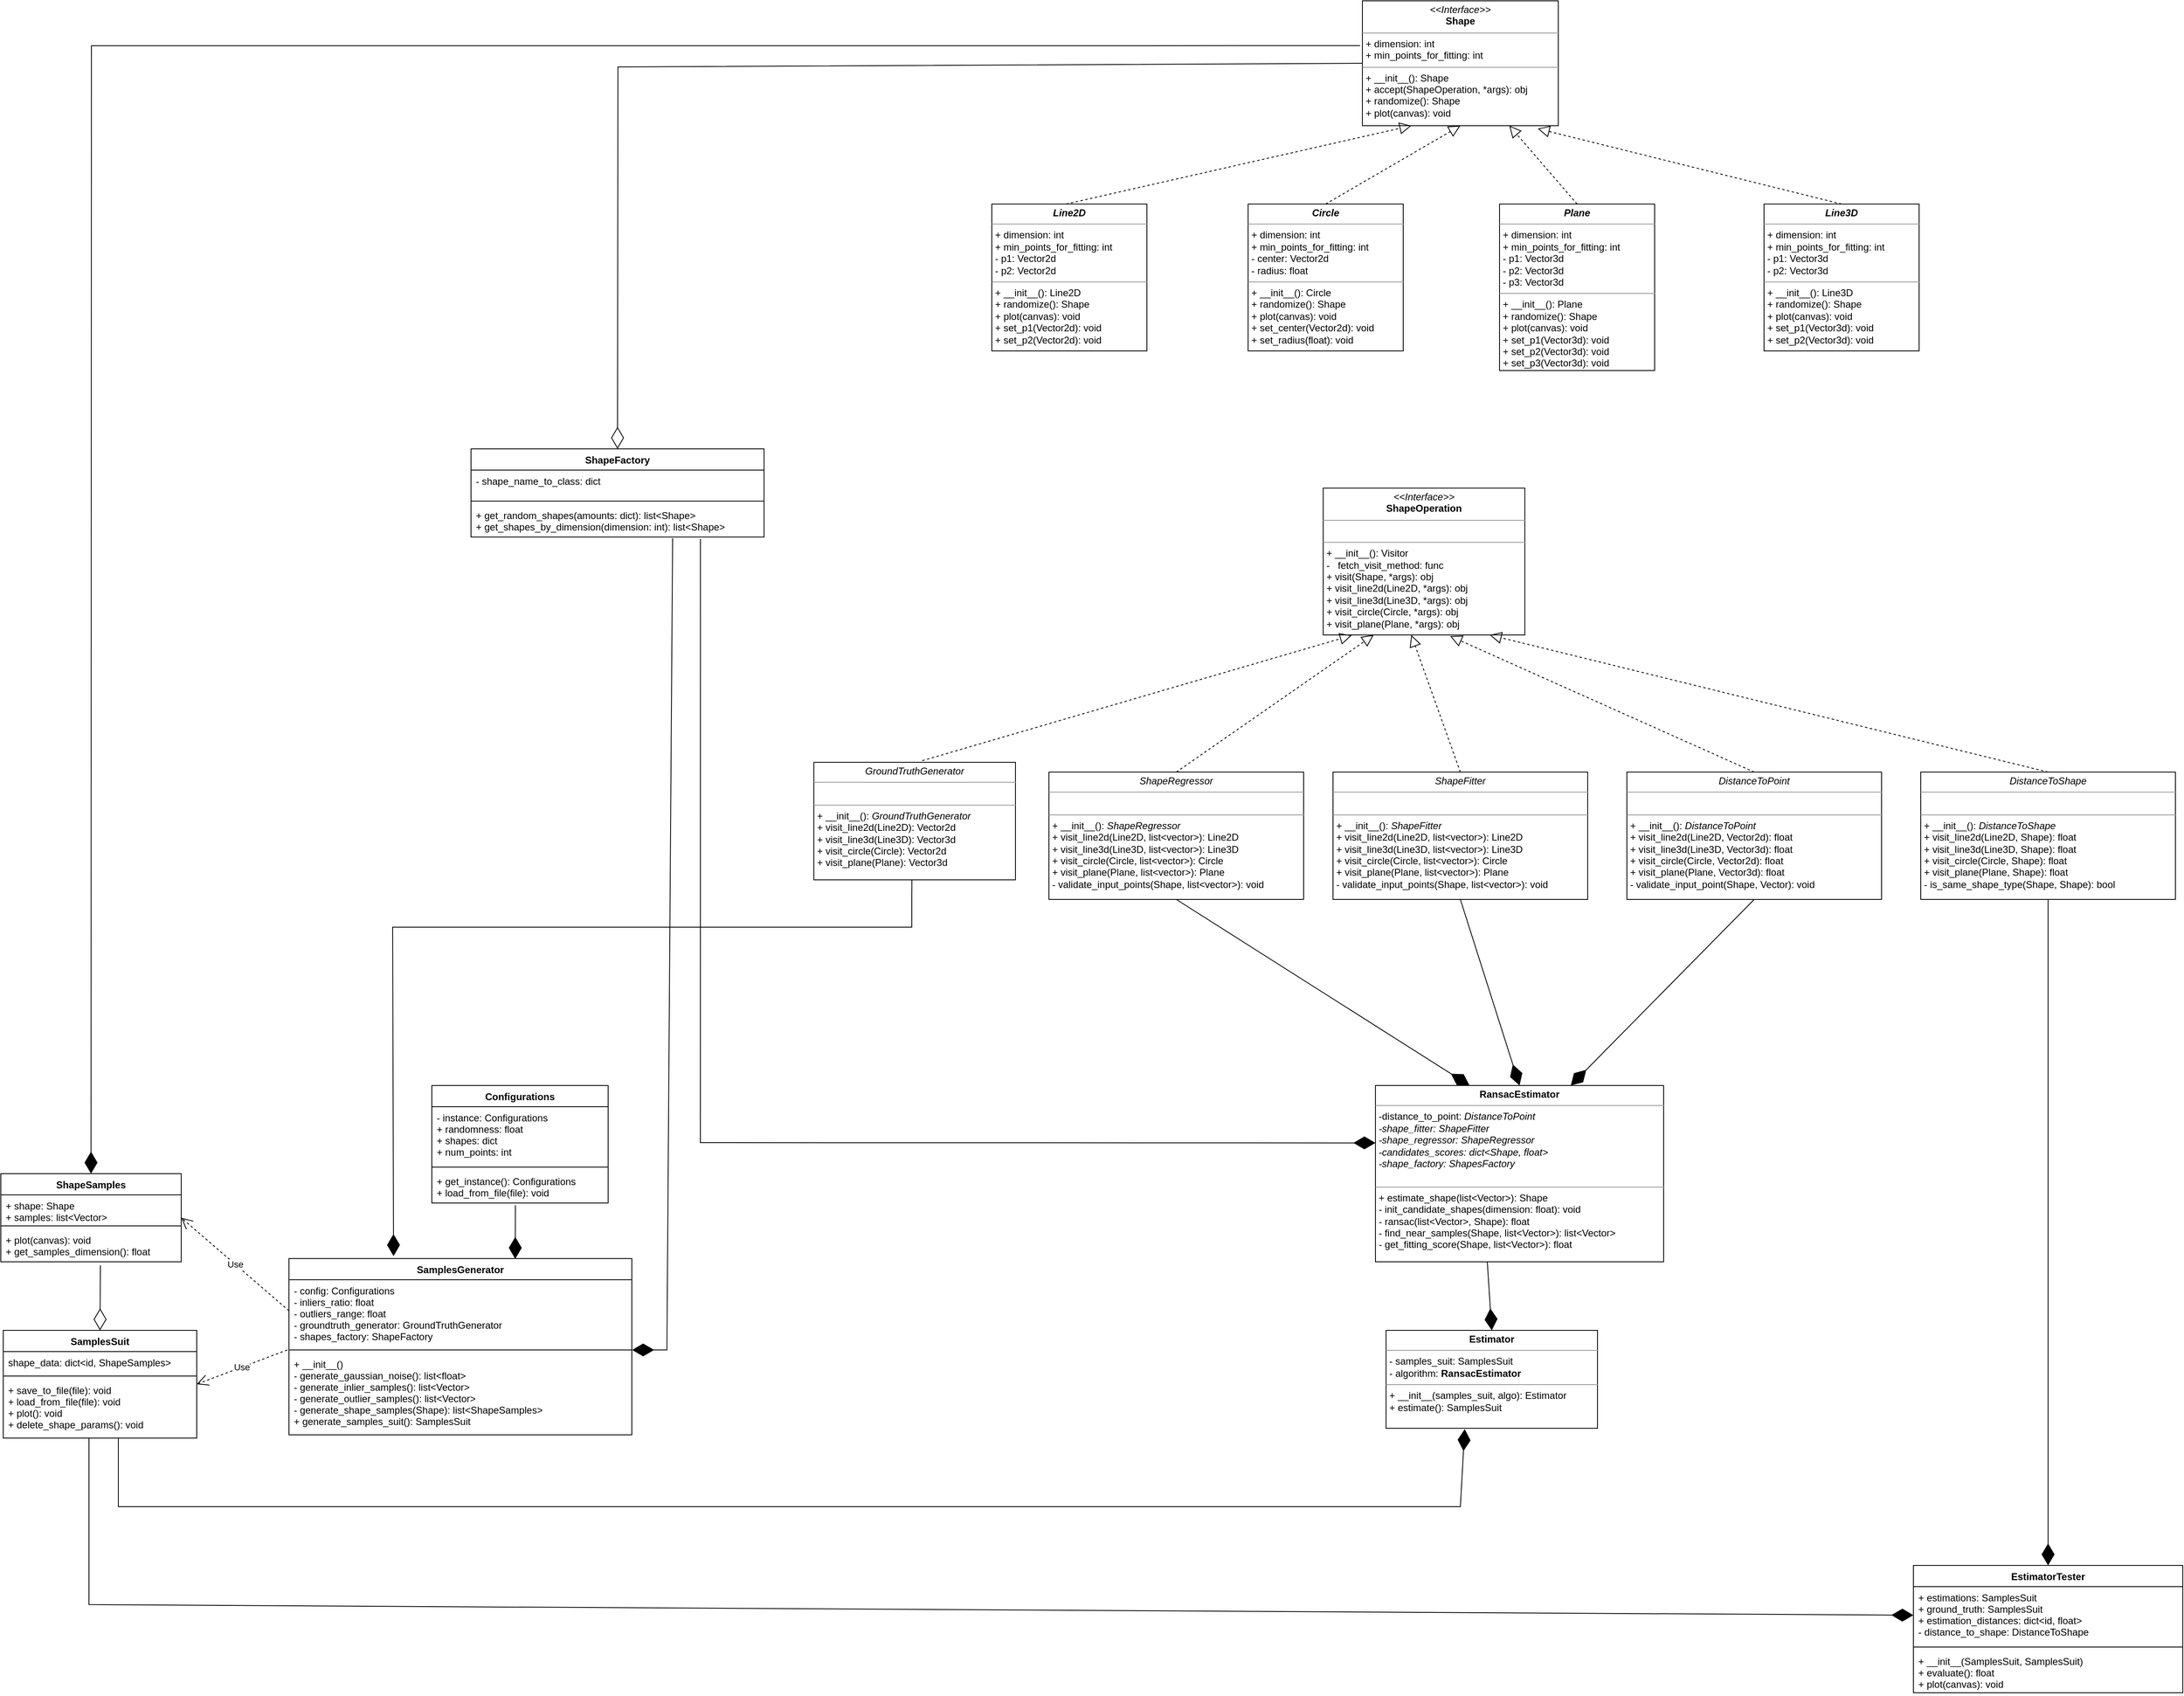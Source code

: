 <mxfile version="17.4.0" type="github">
  <diagram name="Page-1" id="c4acf3e9-155e-7222-9cf6-157b1a14988f">
    <mxGraphModel dx="2809" dy="619" grid="1" gridSize="12" guides="1" tooltips="1" connect="1" arrows="1" fold="1" page="1" pageScale="1" pageWidth="413" pageHeight="583" background="none" math="0" shadow="0">
      <root>
        <mxCell id="0" />
        <mxCell id="1" parent="0" />
        <mxCell id="5d2195bd80daf111-35" style="edgeStyle=orthogonalEdgeStyle;rounded=0;html=1;dashed=1;labelBackgroundColor=none;startFill=0;endArrow=open;endFill=0;endSize=10;fontFamily=Verdana;fontSize=10;" parent="1" edge="1">
          <mxGeometry relative="1" as="geometry">
            <Array as="points">
              <mxPoint x="545" y="970" />
              <mxPoint x="545" y="970" />
            </Array>
            <mxPoint x="545" y="963.0" as="sourcePoint" />
          </mxGeometry>
        </mxCell>
        <mxCell id="5d2195bd80daf111-34" style="edgeStyle=orthogonalEdgeStyle;rounded=0;html=1;dashed=1;labelBackgroundColor=none;startFill=0;endArrow=open;endFill=0;endSize=10;fontFamily=Verdana;fontSize=10;" parent="1" edge="1">
          <mxGeometry relative="1" as="geometry">
            <Array as="points">
              <mxPoint x="410" y="1029" />
              <mxPoint x="410" y="1029" />
            </Array>
            <mxPoint x="380" y="1029.059" as="sourcePoint" />
          </mxGeometry>
        </mxCell>
        <mxCell id="5d2195bd80daf111-26" style="edgeStyle=orthogonalEdgeStyle;rounded=0;html=1;dashed=1;labelBackgroundColor=none;startFill=0;endArrow=open;endFill=0;endSize=10;fontFamily=Verdana;fontSize=10;" parent="1" edge="1">
          <mxGeometry relative="1" as="geometry">
            <Array as="points" />
            <mxPoint x="640" y="300" as="sourcePoint" />
          </mxGeometry>
        </mxCell>
        <mxCell id="5d2195bd80daf111-18" value="&lt;p style=&quot;margin: 0px ; margin-top: 4px ; text-align: center&quot;&gt;&lt;i&gt;&amp;lt;&amp;lt;Interface&amp;gt;&amp;gt;&lt;/i&gt;&lt;br&gt;&lt;b&gt;Shape&lt;/b&gt;&lt;/p&gt;&lt;hr size=&quot;1&quot;&gt;&lt;p style=&quot;margin: 0px ; margin-left: 4px&quot;&gt;+ dimension&lt;span&gt;&lt;/span&gt;: int&lt;br&gt;+ min_points_for_fitting: int&lt;/p&gt;&lt;hr size=&quot;1&quot;&gt;&lt;p style=&quot;margin: 0px ; margin-left: 4px&quot;&gt;+ __init__&lt;span&gt;&lt;/span&gt;(): Shape&lt;/p&gt;&lt;p style=&quot;margin: 0px ; margin-left: 4px&quot;&gt;+ accept(ShapeOperation, *args): obj&lt;/p&gt;&lt;p style=&quot;margin: 0px ; margin-left: 4px&quot;&gt;+ randomize(): Shape&lt;/p&gt;&lt;p style=&quot;margin: 0px ; margin-left: 4px&quot;&gt;+ plot(canvas): void&lt;br&gt;&lt;/p&gt;" style="verticalAlign=top;align=left;overflow=fill;fontSize=12;fontFamily=Helvetica;html=1;rounded=0;shadow=0;comic=0;labelBackgroundColor=none;strokeWidth=1" parent="1" vertex="1">
          <mxGeometry x="300" y="87" width="240" height="153" as="geometry" />
        </mxCell>
        <mxCell id="0LW8psPkYJi9jbIiEvqm-1" value="&lt;p style=&quot;margin: 0px ; margin-top: 4px ; text-align: center&quot;&gt;&lt;i&gt;&lt;b&gt;Line2D&lt;/b&gt;&lt;/i&gt;&lt;b&gt;&lt;/b&gt;&lt;/p&gt;&lt;hr size=&quot;1&quot;&gt;&lt;p style=&quot;margin: 0px ; margin-left: 4px&quot;&gt;+ dimension&lt;span&gt;&lt;/span&gt;: int&lt;br&gt;+ min_points_for_fitting: int&lt;/p&gt;&lt;p style=&quot;margin: 0px ; margin-left: 4px&quot;&gt;- p1: Vector2d&lt;/p&gt;&lt;p style=&quot;margin: 0px ; margin-left: 4px&quot;&gt;- p2: Vector2d&lt;/p&gt;&lt;hr size=&quot;1&quot;&gt;&lt;p style=&quot;margin: 0px ; margin-left: 4px&quot;&gt;+ __init__&lt;span&gt;&lt;/span&gt;(): Line2D&lt;br&gt;+ randomize(): Shape&lt;/p&gt;&lt;p style=&quot;margin: 0px ; margin-left: 4px&quot;&gt;+ plot(canvas): void&lt;/p&gt;&lt;p style=&quot;margin: 0px ; margin-left: 4px&quot;&gt;+ set_p1(Vector2d): void&lt;/p&gt;&lt;p style=&quot;margin: 0px ; margin-left: 4px&quot;&gt;+ set_p2(Vector2d): void&lt;/p&gt;" style="verticalAlign=top;align=left;overflow=fill;fontSize=12;fontFamily=Helvetica;html=1;rounded=0;shadow=0;comic=0;labelBackgroundColor=none;strokeWidth=1" parent="1" vertex="1">
          <mxGeometry x="-154" y="336" width="190" height="180" as="geometry" />
        </mxCell>
        <mxCell id="0LW8psPkYJi9jbIiEvqm-4" value="" style="endArrow=block;dashed=1;endFill=0;endSize=12;html=1;rounded=0;entryX=0.25;entryY=1;entryDx=0;entryDy=0;exitX=0.479;exitY=0;exitDx=0;exitDy=0;exitPerimeter=0;" parent="1" source="0LW8psPkYJi9jbIiEvqm-1" target="5d2195bd80daf111-18" edge="1">
          <mxGeometry width="160" relative="1" as="geometry">
            <mxPoint x="192" y="408" as="sourcePoint" />
            <mxPoint x="352" y="408" as="targetPoint" />
          </mxGeometry>
        </mxCell>
        <mxCell id="0LW8psPkYJi9jbIiEvqm-5" value="&lt;p style=&quot;margin: 0px ; margin-top: 4px ; text-align: center&quot;&gt;&lt;i&gt;&lt;b&gt;Circle&lt;/b&gt;&lt;/i&gt;&lt;br&gt;&lt;/p&gt;&lt;hr size=&quot;1&quot;&gt;&lt;p style=&quot;margin: 0px ; margin-left: 4px&quot;&gt;+ dimension&lt;span&gt;&lt;/span&gt;: int&lt;br&gt;+ min_points_for_fitting: int&lt;/p&gt;&lt;p style=&quot;margin: 0px ; margin-left: 4px&quot;&gt;- center: Vector2d&lt;/p&gt;&lt;p style=&quot;margin: 0px ; margin-left: 4px&quot;&gt;- radius: float&lt;br&gt;&lt;/p&gt;&lt;hr size=&quot;1&quot;&gt;&lt;p style=&quot;margin: 0px ; margin-left: 4px&quot;&gt;+ __init__&lt;span&gt;&lt;/span&gt;(): Circle&lt;br&gt;+ randomize(): Shape&lt;/p&gt;&lt;p style=&quot;margin: 0px ; margin-left: 4px&quot;&gt;+ plot(canvas): void&lt;/p&gt;&lt;p style=&quot;margin: 0px ; margin-left: 4px&quot;&gt;+ set_center(Vector2d): void&lt;/p&gt;&lt;p style=&quot;margin: 0px ; margin-left: 4px&quot;&gt;+ set_radius(float): void&lt;/p&gt;" style="verticalAlign=top;align=left;overflow=fill;fontSize=12;fontFamily=Helvetica;html=1;rounded=0;shadow=0;comic=0;labelBackgroundColor=none;strokeWidth=1" parent="1" vertex="1">
          <mxGeometry x="160" y="336" width="190" height="180" as="geometry" />
        </mxCell>
        <mxCell id="0LW8psPkYJi9jbIiEvqm-6" value="&lt;p style=&quot;margin: 0px ; margin-top: 4px ; text-align: center&quot;&gt;&lt;i&gt;&lt;b&gt;Plane&lt;/b&gt;&lt;/i&gt;&lt;/p&gt;&lt;hr size=&quot;1&quot;&gt;&lt;p style=&quot;margin: 0px ; margin-left: 4px&quot;&gt;+ dimension&lt;span&gt;&lt;/span&gt;: int&lt;br&gt;+ min_points_for_fitting: int&lt;/p&gt;&lt;p style=&quot;margin: 0px ; margin-left: 4px&quot;&gt;- p1: Vector3d&lt;/p&gt;&lt;p style=&quot;margin: 0px ; margin-left: 4px&quot;&gt;- p2: Vector3d&lt;/p&gt;&lt;p style=&quot;margin: 0px ; margin-left: 4px&quot;&gt;- p3: Vector3d&lt;/p&gt;&lt;hr size=&quot;1&quot;&gt;&lt;p style=&quot;margin: 0px ; margin-left: 4px&quot;&gt;+ __init__&lt;span&gt;&lt;/span&gt;(): Plane&lt;br&gt;+ randomize(): Shape&lt;/p&gt;&lt;p style=&quot;margin: 0px ; margin-left: 4px&quot;&gt;+ plot(canvas): void&lt;/p&gt;&lt;p style=&quot;margin: 0px ; margin-left: 4px&quot;&gt;+ set_p1(Vector3d): void&lt;/p&gt;&lt;p style=&quot;margin: 0px ; margin-left: 4px&quot;&gt;+ set_p2(Vector3d): void&lt;/p&gt;&lt;p style=&quot;margin: 0px ; margin-left: 4px&quot;&gt;+ set_p3(Vector3d): void&lt;/p&gt;" style="verticalAlign=top;align=left;overflow=fill;fontSize=12;fontFamily=Helvetica;html=1;rounded=0;shadow=0;comic=0;labelBackgroundColor=none;strokeWidth=1" parent="1" vertex="1">
          <mxGeometry x="468" y="336" width="190" height="204" as="geometry" />
        </mxCell>
        <mxCell id="0LW8psPkYJi9jbIiEvqm-7" value="&lt;p style=&quot;margin: 0px ; margin-top: 4px ; text-align: center&quot;&gt;&lt;i&gt;&lt;b&gt;Line3D&lt;/b&gt;&lt;/i&gt;&lt;/p&gt;&lt;hr size=&quot;1&quot;&gt;&lt;p style=&quot;margin: 0px ; margin-left: 4px&quot;&gt;+ dimension&lt;span&gt;&lt;/span&gt;: int&lt;br&gt;+ min_points_for_fitting: int&lt;/p&gt;&lt;p style=&quot;margin: 0px ; margin-left: 4px&quot;&gt;- p1: Vector3d&lt;/p&gt;&lt;p style=&quot;margin: 0px ; margin-left: 4px&quot;&gt;- p2: Vector3d&lt;/p&gt;&lt;hr size=&quot;1&quot;&gt;&lt;p style=&quot;margin: 0px ; margin-left: 4px&quot;&gt;+ __init__&lt;span&gt;&lt;/span&gt;(): Line3D&lt;br&gt;+ randomize(): Shape&lt;/p&gt;&lt;p style=&quot;margin: 0px ; margin-left: 4px&quot;&gt;+ plot(canvas): void&lt;/p&gt;&lt;p style=&quot;margin: 0px ; margin-left: 4px&quot;&gt;+ set_p1(Vector3d): void&lt;/p&gt;&lt;p style=&quot;margin: 0px ; margin-left: 4px&quot;&gt;+ set_p2(Vector3d): void&lt;/p&gt;" style="verticalAlign=top;align=left;overflow=fill;fontSize=12;fontFamily=Helvetica;html=1;rounded=0;shadow=0;comic=0;labelBackgroundColor=none;strokeWidth=1" parent="1" vertex="1">
          <mxGeometry x="792" y="336" width="190" height="180" as="geometry" />
        </mxCell>
        <mxCell id="UJlKaWdvmAagKJ9E7w59-5" value="&lt;p style=&quot;margin: 0px ; margin-top: 4px ; text-align: center&quot;&gt;&lt;i&gt;&amp;lt;&amp;lt;Interface&amp;gt;&amp;gt;&lt;/i&gt;&lt;br&gt;&lt;b&gt;ShapeOperation&lt;/b&gt;&lt;/p&gt;&lt;hr size=&quot;1&quot;&gt;&lt;p style=&quot;margin: 0px ; margin-left: 4px&quot;&gt;&lt;br&gt;&lt;/p&gt;&lt;hr size=&quot;1&quot;&gt;&lt;p style=&quot;margin: 0px ; margin-left: 4px&quot;&gt;+ __init__&lt;span&gt;&lt;/span&gt;(): Visitor&lt;/p&gt;&lt;p style=&quot;margin: 0px ; margin-left: 4px&quot;&gt;-&amp;nbsp;&amp;nbsp; fetch_visit_method: func&lt;br&gt;&lt;/p&gt;&lt;p style=&quot;margin: 0px ; margin-left: 4px&quot;&gt;+ visit(Shape, *args): obj&lt;/p&gt;&lt;p style=&quot;margin: 0px ; margin-left: 4px&quot;&gt;+ visit_line2d(Line2D, *args): obj&lt;br&gt;&lt;/p&gt;&lt;p style=&quot;margin: 0px ; margin-left: 4px&quot;&gt;+ visit_line3d(Line3D, *args): obj&lt;/p&gt;&lt;p style=&quot;margin: 0px ; margin-left: 4px&quot;&gt;+ visit_circle(Circle, *args): obj&lt;/p&gt;&lt;p style=&quot;margin: 0px ; margin-left: 4px&quot;&gt;+ visit_plane(Plane, *args): obj&lt;/p&gt;" style="verticalAlign=top;align=left;overflow=fill;fontSize=12;fontFamily=Helvetica;html=1;rounded=0;shadow=0;comic=0;labelBackgroundColor=none;strokeWidth=1" parent="1" vertex="1">
          <mxGeometry x="252" y="684" width="247" height="180" as="geometry" />
        </mxCell>
        <mxCell id="UJlKaWdvmAagKJ9E7w59-6" value="&lt;p style=&quot;margin: 0px ; margin-top: 4px ; text-align: center&quot;&gt;&lt;i&gt;GroundTruthGenerator&lt;/i&gt;&lt;br&gt;&lt;/p&gt;&lt;hr size=&quot;1&quot;&gt;&lt;p style=&quot;margin: 0px ; margin-left: 4px&quot;&gt;&lt;br&gt;&lt;/p&gt;&lt;hr size=&quot;1&quot;&gt;&lt;p style=&quot;margin: 0px ; margin-left: 4px&quot;&gt;+ __init__&lt;span&gt;&lt;/span&gt;(): &lt;i&gt;GroundTruthGenerator&lt;/i&gt;&lt;/p&gt;&lt;p style=&quot;margin: 0px ; margin-left: 4px&quot;&gt;+ visit_line2d(Line2D): Vector2d&lt;br&gt;&lt;/p&gt;&lt;p style=&quot;margin: 0px ; margin-left: 4px&quot;&gt;+ visit_line3d(Line3D): Vector3d&lt;br&gt;&lt;/p&gt;&lt;p style=&quot;margin: 0px ; margin-left: 4px&quot;&gt;+ visit_circle(Circle): Vector2d&lt;/p&gt;&lt;p style=&quot;margin: 0px ; margin-left: 4px&quot;&gt;+ visit_plane(Plane): Vector3d&lt;/p&gt;" style="verticalAlign=top;align=left;overflow=fill;fontSize=12;fontFamily=Helvetica;html=1;rounded=0;shadow=0;comic=0;labelBackgroundColor=none;strokeWidth=1" parent="1" vertex="1">
          <mxGeometry x="-372" y="1020" width="247" height="144" as="geometry" />
        </mxCell>
        <mxCell id="UJlKaWdvmAagKJ9E7w59-7" value="&lt;p style=&quot;margin: 0px ; margin-top: 4px ; text-align: center&quot;&gt;&lt;i&gt;ShapeFitter&lt;/i&gt;&lt;br&gt;&lt;/p&gt;&lt;hr size=&quot;1&quot;&gt;&lt;p style=&quot;margin: 0px ; margin-left: 4px&quot;&gt;&lt;br&gt;&lt;/p&gt;&lt;hr size=&quot;1&quot;&gt;&lt;p style=&quot;margin: 0px ; margin-left: 4px&quot;&gt;+ __init__&lt;span&gt;&lt;/span&gt;(): &lt;i&gt;ShapeFitter&lt;/i&gt;&lt;/p&gt;&lt;p style=&quot;margin: 0px ; margin-left: 4px&quot;&gt;+ visit_line2d(Line2D, list&amp;lt;vector&amp;gt;): Line2D&lt;br&gt;&lt;/p&gt;&lt;p style=&quot;margin: 0px ; margin-left: 4px&quot;&gt;+ visit_line3d(Line3D, list&amp;lt;vector&amp;gt;): Line3D&lt;/p&gt;&lt;p style=&quot;margin: 0px ; margin-left: 4px&quot;&gt;+ visit_circle(Circle, list&amp;lt;vector&amp;gt;): Circle&lt;/p&gt;&lt;p style=&quot;margin: 0px ; margin-left: 4px&quot;&gt;+ visit_plane(Plane, list&amp;lt;vector&amp;gt;): Plane&lt;/p&gt;&lt;p style=&quot;margin: 0px ; margin-left: 4px&quot;&gt;- validate_input_points(Shape, list&amp;lt;vector&amp;gt;): void&lt;br&gt;&lt;/p&gt;" style="verticalAlign=top;align=left;overflow=fill;fontSize=12;fontFamily=Helvetica;html=1;rounded=0;shadow=0;comic=0;labelBackgroundColor=none;strokeWidth=1" parent="1" vertex="1">
          <mxGeometry x="264" y="1032" width="312" height="156" as="geometry" />
        </mxCell>
        <mxCell id="UJlKaWdvmAagKJ9E7w59-8" value="&lt;p style=&quot;margin: 0px ; margin-top: 4px ; text-align: center&quot;&gt;&lt;i&gt;ShapeRegressor&lt;/i&gt;&lt;br&gt;&lt;/p&gt;&lt;hr size=&quot;1&quot;&gt;&lt;p style=&quot;margin: 0px ; margin-left: 4px&quot;&gt;&lt;br&gt;&lt;/p&gt;&lt;hr size=&quot;1&quot;&gt;&lt;p style=&quot;margin: 0px ; margin-left: 4px&quot;&gt;+ __init__&lt;span&gt;&lt;/span&gt;(): &lt;i&gt;ShapeRegressor&lt;/i&gt;&lt;/p&gt;&lt;p style=&quot;margin: 0px ; margin-left: 4px&quot;&gt;+ visit_line2d(Line2D, list&amp;lt;vector&amp;gt;): Line2D&lt;br&gt;&lt;/p&gt;&lt;p style=&quot;margin: 0px ; margin-left: 4px&quot;&gt;+ visit_line3d(Line3D, list&amp;lt;vector&amp;gt;): Line3D&lt;/p&gt;&lt;p style=&quot;margin: 0px ; margin-left: 4px&quot;&gt;+ visit_circle(Circle, list&amp;lt;vector&amp;gt;): Circle&lt;/p&gt;&lt;p style=&quot;margin: 0px ; margin-left: 4px&quot;&gt;+ visit_plane(Plane, list&amp;lt;vector&amp;gt;): Plane&lt;/p&gt;&lt;p style=&quot;margin: 0px ; margin-left: 4px&quot;&gt;- validate_input_points(Shape, list&amp;lt;vector&amp;gt;): void&lt;br&gt;&lt;/p&gt;" style="verticalAlign=top;align=left;overflow=fill;fontSize=12;fontFamily=Helvetica;html=1;rounded=0;shadow=0;comic=0;labelBackgroundColor=none;strokeWidth=1" parent="1" vertex="1">
          <mxGeometry x="-84" y="1032" width="312" height="156" as="geometry" />
        </mxCell>
        <mxCell id="UJlKaWdvmAagKJ9E7w59-9" value="" style="endArrow=block;dashed=1;endFill=0;endSize=12;html=1;rounded=0;exitX=0.5;exitY=0;exitDx=0;exitDy=0;entryX=0.437;entryY=1;entryDx=0;entryDy=0;entryPerimeter=0;" parent="1" source="UJlKaWdvmAagKJ9E7w59-7" target="UJlKaWdvmAagKJ9E7w59-5" edge="1">
          <mxGeometry width="160" relative="1" as="geometry">
            <mxPoint x="463.01" y="1008" as="sourcePoint" />
            <mxPoint x="463" y="972" as="targetPoint" />
          </mxGeometry>
        </mxCell>
        <mxCell id="UJlKaWdvmAagKJ9E7w59-11" value="" style="endArrow=block;dashed=1;endFill=0;endSize=12;html=1;rounded=0;exitX=0.538;exitY=-0.014;exitDx=0;exitDy=0;exitPerimeter=0;entryX=0.141;entryY=1.003;entryDx=0;entryDy=0;entryPerimeter=0;" parent="1" source="UJlKaWdvmAagKJ9E7w59-6" target="UJlKaWdvmAagKJ9E7w59-5" edge="1">
          <mxGeometry width="160" relative="1" as="geometry">
            <mxPoint x="475.01" y="1020" as="sourcePoint" />
            <mxPoint x="474.939" y="972" as="targetPoint" />
            <Array as="points" />
          </mxGeometry>
        </mxCell>
        <mxCell id="UJlKaWdvmAagKJ9E7w59-12" value="" style="endArrow=block;dashed=1;endFill=0;endSize=12;html=1;rounded=0;exitX=0.5;exitY=0;exitDx=0;exitDy=0;entryX=0.25;entryY=1;entryDx=0;entryDy=0;" parent="1" source="UJlKaWdvmAagKJ9E7w59-8" target="UJlKaWdvmAagKJ9E7w59-5" edge="1">
          <mxGeometry width="160" relative="1" as="geometry">
            <mxPoint x="487.01" y="1032" as="sourcePoint" />
            <mxPoint x="486.939" y="984" as="targetPoint" />
            <Array as="points" />
          </mxGeometry>
        </mxCell>
        <mxCell id="UJlKaWdvmAagKJ9E7w59-14" value="" style="endArrow=block;dashed=1;endFill=0;endSize=12;html=1;rounded=0;exitX=0.5;exitY=0;exitDx=0;exitDy=0;entryX=0.63;entryY=1.008;entryDx=0;entryDy=0;entryPerimeter=0;" parent="1" source="UJlKaWdvmAagKJ9E7w59-13" target="UJlKaWdvmAagKJ9E7w59-5" edge="1">
          <mxGeometry width="160" relative="1" as="geometry">
            <mxPoint x="475.01" y="1020" as="sourcePoint" />
            <mxPoint x="432" y="864" as="targetPoint" />
            <Array as="points" />
          </mxGeometry>
        </mxCell>
        <mxCell id="UJlKaWdvmAagKJ9E7w59-15" value="&lt;p style=&quot;margin: 0px ; margin-top: 4px ; text-align: center&quot;&gt;&lt;i&gt;DistanceToShape&lt;/i&gt;&lt;br&gt;&lt;/p&gt;&lt;hr size=&quot;1&quot;&gt;&lt;p style=&quot;margin: 0px ; margin-left: 4px&quot;&gt;&lt;br&gt;&lt;/p&gt;&lt;hr size=&quot;1&quot;&gt;&lt;p style=&quot;margin: 0px ; margin-left: 4px&quot;&gt;+ __init__&lt;span&gt;&lt;/span&gt;(): &lt;i&gt;DistanceToShape&lt;/i&gt;&lt;/p&gt;&lt;p style=&quot;margin: 0px ; margin-left: 4px&quot;&gt;+ visit_line2d(Line2D, Shape): float&lt;br&gt;&lt;/p&gt;&lt;p style=&quot;margin: 0px ; margin-left: 4px&quot;&gt;+ visit_line3d(Line3D, Shape): float&lt;/p&gt;&lt;p style=&quot;margin: 0px ; margin-left: 4px&quot;&gt;+ visit_circle(Circle, Shape): float&lt;/p&gt;&lt;p style=&quot;margin: 0px ; margin-left: 4px&quot;&gt;+ visit_plane(Plane, Shape): float&lt;/p&gt;&lt;p style=&quot;margin: 0px ; margin-left: 4px&quot;&gt;- is_same_shape_type(Shape, Shape): bool&lt;br&gt;&lt;/p&gt;" style="verticalAlign=top;align=left;overflow=fill;fontSize=12;fontFamily=Helvetica;html=1;rounded=0;shadow=0;comic=0;labelBackgroundColor=none;strokeWidth=1" parent="1" vertex="1">
          <mxGeometry x="984" y="1032" width="312" height="156" as="geometry" />
        </mxCell>
        <mxCell id="UJlKaWdvmAagKJ9E7w59-13" value="&lt;p style=&quot;margin: 0px ; margin-top: 4px ; text-align: center&quot;&gt;&lt;i&gt;DistanceToPoint&lt;/i&gt;&lt;br&gt;&lt;/p&gt;&lt;hr size=&quot;1&quot;&gt;&lt;p style=&quot;margin: 0px ; margin-left: 4px&quot;&gt;&lt;br&gt;&lt;/p&gt;&lt;hr size=&quot;1&quot;&gt;&lt;p style=&quot;margin: 0px ; margin-left: 4px&quot;&gt;+ __init__&lt;span&gt;&lt;/span&gt;(): &lt;i&gt;DistanceToPoint&lt;/i&gt;&lt;/p&gt;&lt;p style=&quot;margin: 0px ; margin-left: 4px&quot;&gt;+ visit_line2d(Line2D, Vector2d): float&lt;br&gt;&lt;/p&gt;&lt;p style=&quot;margin: 0px ; margin-left: 4px&quot;&gt;+ visit_line3d(Line3D, Vector3d): float&lt;/p&gt;&lt;p style=&quot;margin: 0px ; margin-left: 4px&quot;&gt;+ visit_circle(Circle, Vector2d): float&lt;/p&gt;&lt;p style=&quot;margin: 0px ; margin-left: 4px&quot;&gt;+ visit_plane(Plane, Vector3d): float&lt;/p&gt;&lt;p style=&quot;margin: 0px ; margin-left: 4px&quot;&gt;- validate_input_point(Shape, Vector): void&lt;br&gt;&lt;/p&gt;" style="verticalAlign=top;align=left;overflow=fill;fontSize=12;fontFamily=Helvetica;html=1;rounded=0;shadow=0;comic=0;labelBackgroundColor=none;strokeWidth=1" parent="1" vertex="1">
          <mxGeometry x="624" y="1032" width="312" height="156" as="geometry" />
        </mxCell>
        <mxCell id="UJlKaWdvmAagKJ9E7w59-17" value="ShapeFactory" style="swimlane;fontStyle=1;align=center;verticalAlign=top;childLayout=stackLayout;horizontal=1;startSize=26;horizontalStack=0;resizeParent=1;resizeParentMax=0;resizeLast=0;collapsible=1;marginBottom=0;" parent="1" vertex="1">
          <mxGeometry x="-792" y="636" width="359" height="108" as="geometry" />
        </mxCell>
        <mxCell id="UJlKaWdvmAagKJ9E7w59-18" value="- shape_name_to_class: dict" style="text;strokeColor=none;fillColor=none;align=left;verticalAlign=top;spacingLeft=4;spacingRight=4;overflow=hidden;rotatable=0;points=[[0,0.5],[1,0.5]];portConstraint=eastwest;" parent="UJlKaWdvmAagKJ9E7w59-17" vertex="1">
          <mxGeometry y="26" width="359" height="34" as="geometry" />
        </mxCell>
        <mxCell id="UJlKaWdvmAagKJ9E7w59-19" value="" style="line;strokeWidth=1;fillColor=none;align=left;verticalAlign=middle;spacingTop=-1;spacingLeft=3;spacingRight=3;rotatable=0;labelPosition=right;points=[];portConstraint=eastwest;" parent="UJlKaWdvmAagKJ9E7w59-17" vertex="1">
          <mxGeometry y="60" width="359" height="8" as="geometry" />
        </mxCell>
        <mxCell id="UJlKaWdvmAagKJ9E7w59-20" value="+ get_random_shapes(amounts: dict): list&lt;Shape&gt;&#xa;+ get_shapes_by_dimension(dimension: int): list&lt;Shape&gt;&#xa;" style="text;strokeColor=none;fillColor=none;align=left;verticalAlign=top;spacingLeft=4;spacingRight=4;overflow=hidden;rotatable=0;points=[[0,0.5],[1,0.5]];portConstraint=eastwest;" parent="UJlKaWdvmAagKJ9E7w59-17" vertex="1">
          <mxGeometry y="68" width="359" height="40" as="geometry" />
        </mxCell>
        <mxCell id="UJlKaWdvmAagKJ9E7w59-21" value="Configurations" style="swimlane;fontStyle=1;align=center;verticalAlign=top;childLayout=stackLayout;horizontal=1;startSize=26;horizontalStack=0;resizeParent=1;resizeParentMax=0;resizeLast=0;collapsible=1;marginBottom=0;" parent="1" vertex="1">
          <mxGeometry x="-840" y="1416" width="216" height="144" as="geometry" />
        </mxCell>
        <mxCell id="UJlKaWdvmAagKJ9E7w59-22" value="- instance: Configurations&#xa;+ randomness: float&#xa;+ shapes: dict&#xa;+ num_points: int&#xa;" style="text;strokeColor=none;fillColor=none;align=left;verticalAlign=top;spacingLeft=4;spacingRight=4;overflow=hidden;rotatable=0;points=[[0,0.5],[1,0.5]];portConstraint=eastwest;" parent="UJlKaWdvmAagKJ9E7w59-21" vertex="1">
          <mxGeometry y="26" width="216" height="70" as="geometry" />
        </mxCell>
        <mxCell id="UJlKaWdvmAagKJ9E7w59-23" value="" style="line;strokeWidth=1;fillColor=none;align=left;verticalAlign=middle;spacingTop=-1;spacingLeft=3;spacingRight=3;rotatable=0;labelPosition=right;points=[];portConstraint=eastwest;" parent="UJlKaWdvmAagKJ9E7w59-21" vertex="1">
          <mxGeometry y="96" width="216" height="8" as="geometry" />
        </mxCell>
        <mxCell id="UJlKaWdvmAagKJ9E7w59-24" value="+ get_instance(): Configurations&#xa;+ load_from_file(file): void&#xa;" style="text;strokeColor=none;fillColor=none;align=left;verticalAlign=top;spacingLeft=4;spacingRight=4;overflow=hidden;rotatable=0;points=[[0,0.5],[1,0.5]];portConstraint=eastwest;" parent="UJlKaWdvmAagKJ9E7w59-21" vertex="1">
          <mxGeometry y="104" width="216" height="40" as="geometry" />
        </mxCell>
        <mxCell id="UJlKaWdvmAagKJ9E7w59-25" value="ShapeSamples" style="swimlane;fontStyle=1;align=center;verticalAlign=top;childLayout=stackLayout;horizontal=1;startSize=26;horizontalStack=0;resizeParent=1;resizeParentMax=0;resizeLast=0;collapsible=1;marginBottom=0;" parent="1" vertex="1">
          <mxGeometry x="-1368" y="1524" width="221" height="108" as="geometry" />
        </mxCell>
        <mxCell id="UJlKaWdvmAagKJ9E7w59-26" value="+ shape: Shape&#xa;+ samples: list&lt;Vector&gt;&#xa;" style="text;strokeColor=none;fillColor=none;align=left;verticalAlign=top;spacingLeft=4;spacingRight=4;overflow=hidden;rotatable=0;points=[[0,0.5],[1,0.5]];portConstraint=eastwest;" parent="UJlKaWdvmAagKJ9E7w59-25" vertex="1">
          <mxGeometry y="26" width="221" height="34" as="geometry" />
        </mxCell>
        <mxCell id="UJlKaWdvmAagKJ9E7w59-27" value="" style="line;strokeWidth=1;fillColor=none;align=left;verticalAlign=middle;spacingTop=-1;spacingLeft=3;spacingRight=3;rotatable=0;labelPosition=right;points=[];portConstraint=eastwest;" parent="UJlKaWdvmAagKJ9E7w59-25" vertex="1">
          <mxGeometry y="60" width="221" height="8" as="geometry" />
        </mxCell>
        <mxCell id="UJlKaWdvmAagKJ9E7w59-28" value="+ plot(canvas): void&#xa;+ get_samples_dimension(): float&#xa;" style="text;strokeColor=none;fillColor=none;align=left;verticalAlign=top;spacingLeft=4;spacingRight=4;overflow=hidden;rotatable=0;points=[[0,0.5],[1,0.5]];portConstraint=eastwest;" parent="UJlKaWdvmAagKJ9E7w59-25" vertex="1">
          <mxGeometry y="68" width="221" height="40" as="geometry" />
        </mxCell>
        <mxCell id="UJlKaWdvmAagKJ9E7w59-29" value="SamplesSuit" style="swimlane;fontStyle=1;align=center;verticalAlign=top;childLayout=stackLayout;horizontal=1;startSize=26;horizontalStack=0;resizeParent=1;resizeParentMax=0;resizeLast=0;collapsible=1;marginBottom=0;" parent="1" vertex="1">
          <mxGeometry x="-1365" y="1716" width="237" height="132" as="geometry" />
        </mxCell>
        <mxCell id="UJlKaWdvmAagKJ9E7w59-30" value="shape_data: dict&lt;id, ShapeSamples&gt;" style="text;strokeColor=none;fillColor=none;align=left;verticalAlign=top;spacingLeft=4;spacingRight=4;overflow=hidden;rotatable=0;points=[[0,0.5],[1,0.5]];portConstraint=eastwest;" parent="UJlKaWdvmAagKJ9E7w59-29" vertex="1">
          <mxGeometry y="26" width="237" height="26" as="geometry" />
        </mxCell>
        <mxCell id="UJlKaWdvmAagKJ9E7w59-31" value="" style="line;strokeWidth=1;fillColor=none;align=left;verticalAlign=middle;spacingTop=-1;spacingLeft=3;spacingRight=3;rotatable=0;labelPosition=right;points=[];portConstraint=eastwest;" parent="UJlKaWdvmAagKJ9E7w59-29" vertex="1">
          <mxGeometry y="52" width="237" height="8" as="geometry" />
        </mxCell>
        <mxCell id="UJlKaWdvmAagKJ9E7w59-32" value="+ save_to_file(file): void&#xa;+ load_from_file(file): void&#xa;+ plot(): void&#xa;+ delete_shape_params(): void&#xa;" style="text;strokeColor=none;fillColor=none;align=left;verticalAlign=top;spacingLeft=4;spacingRight=4;overflow=hidden;rotatable=0;points=[[0,0.5],[1,0.5]];portConstraint=eastwest;" parent="UJlKaWdvmAagKJ9E7w59-29" vertex="1">
          <mxGeometry y="60" width="237" height="72" as="geometry" />
        </mxCell>
        <mxCell id="UJlKaWdvmAagKJ9E7w59-33" value="" style="endArrow=diamondThin;endFill=0;endSize=24;html=1;rounded=0;entryX=0.5;entryY=0;entryDx=0;entryDy=0;exitX=0.552;exitY=1.109;exitDx=0;exitDy=0;exitPerimeter=0;" parent="1" source="UJlKaWdvmAagKJ9E7w59-28" target="UJlKaWdvmAagKJ9E7w59-29" edge="1">
          <mxGeometry width="160" relative="1" as="geometry">
            <mxPoint x="-1266" y="1632" as="sourcePoint" />
            <mxPoint x="-1267" y="1632" as="targetPoint" />
          </mxGeometry>
        </mxCell>
        <mxCell id="UJlKaWdvmAagKJ9E7w59-34" value="SamplesGenerator" style="swimlane;fontStyle=1;align=center;verticalAlign=top;childLayout=stackLayout;horizontal=1;startSize=26;horizontalStack=0;resizeParent=1;resizeParentMax=0;resizeLast=0;collapsible=1;marginBottom=0;" parent="1" vertex="1">
          <mxGeometry x="-1015" y="1628" width="420" height="216" as="geometry" />
        </mxCell>
        <mxCell id="UJlKaWdvmAagKJ9E7w59-35" value="- config: Configurations&#xa;- inliers_ratio: float&#xa;- outliers_range: float&#xa;- groundtruth_generator: GroundTruthGenerator&#xa;- shapes_factory: ShapeFactory&#xa;" style="text;strokeColor=none;fillColor=none;align=left;verticalAlign=top;spacingLeft=4;spacingRight=4;overflow=hidden;rotatable=0;points=[[0,0.5],[1,0.5]];portConstraint=eastwest;" parent="UJlKaWdvmAagKJ9E7w59-34" vertex="1">
          <mxGeometry y="26" width="420" height="82" as="geometry" />
        </mxCell>
        <mxCell id="UJlKaWdvmAagKJ9E7w59-36" value="" style="line;strokeWidth=1;fillColor=none;align=left;verticalAlign=middle;spacingTop=-1;spacingLeft=3;spacingRight=3;rotatable=0;labelPosition=right;points=[];portConstraint=eastwest;" parent="UJlKaWdvmAagKJ9E7w59-34" vertex="1">
          <mxGeometry y="108" width="420" height="8" as="geometry" />
        </mxCell>
        <mxCell id="UJlKaWdvmAagKJ9E7w59-37" value="+ __init__()&#xa;- generate_gaussian_noise(): list&lt;float&gt;&#xa;- generate_inlier_samples(): list&lt;Vector&gt;&#xa;- generate_outlier_samples(): list&lt;Vector&gt;&#xa;- generate_shape_samples(Shape): list&lt;ShapeSamples&gt;&#xa;+ generate_samples_suit(): SamplesSuit&#xa;" style="text;strokeColor=none;fillColor=none;align=left;verticalAlign=top;spacingLeft=4;spacingRight=4;overflow=hidden;rotatable=0;points=[[0,0.5],[1,0.5]];portConstraint=eastwest;" parent="UJlKaWdvmAagKJ9E7w59-34" vertex="1">
          <mxGeometry y="116" width="420" height="100" as="geometry" />
        </mxCell>
        <mxCell id="UJlKaWdvmAagKJ9E7w59-38" value="Use" style="endArrow=open;endSize=12;dashed=1;html=1;rounded=0;entryX=1;entryY=0.5;entryDx=0;entryDy=0;exitX=-0.005;exitY=-0.04;exitDx=0;exitDy=0;exitPerimeter=0;" parent="1" source="UJlKaWdvmAagKJ9E7w59-37" target="UJlKaWdvmAagKJ9E7w59-29" edge="1">
          <mxGeometry width="160" relative="1" as="geometry">
            <mxPoint x="-1123" y="1668" as="sourcePoint" />
            <mxPoint x="-963" y="1668" as="targetPoint" />
          </mxGeometry>
        </mxCell>
        <mxCell id="UJlKaWdvmAagKJ9E7w59-39" value="Use" style="endArrow=open;endSize=12;dashed=1;html=1;rounded=0;entryX=1;entryY=0.5;entryDx=0;entryDy=0;exitX=-0.005;exitY=-0.04;exitDx=0;exitDy=0;exitPerimeter=0;" parent="1" target="UJlKaWdvmAagKJ9E7w59-25" edge="1">
          <mxGeometry width="160" relative="1" as="geometry">
            <mxPoint x="-1015.0" y="1692" as="sourcePoint" />
            <mxPoint x="-1165.9" y="1734" as="targetPoint" />
          </mxGeometry>
        </mxCell>
        <mxCell id="UJlKaWdvmAagKJ9E7w59-47" value="" style="endArrow=diamondThin;endFill=1;endSize=24;html=1;rounded=0;exitX=0.688;exitY=1.037;exitDx=0;exitDy=0;exitPerimeter=0;entryX=1.001;entryY=0.5;entryDx=0;entryDy=0;entryPerimeter=0;" parent="1" source="UJlKaWdvmAagKJ9E7w59-20" target="UJlKaWdvmAagKJ9E7w59-36" edge="1">
          <mxGeometry width="160" relative="1" as="geometry">
            <mxPoint x="-588" y="1404" as="sourcePoint" />
            <mxPoint x="-588" y="1740" as="targetPoint" />
            <Array as="points">
              <mxPoint x="-552" y="1740" />
            </Array>
          </mxGeometry>
        </mxCell>
        <mxCell id="UJlKaWdvmAagKJ9E7w59-53" value="&lt;p style=&quot;margin: 0px ; margin-top: 4px ; text-align: center&quot;&gt;&lt;b&gt;Estimator&lt;/b&gt;&lt;/p&gt;&lt;hr size=&quot;1&quot;&gt;&lt;p style=&quot;margin: 0px ; margin-left: 4px&quot;&gt;- samples_suit: SamplesSuit&lt;/p&gt;&lt;p style=&quot;margin: 0px ; margin-left: 4px&quot;&gt;- algorithm: &lt;b&gt;RansacEstimator&lt;/b&gt;&lt;/p&gt;&lt;hr size=&quot;1&quot;&gt;&lt;p style=&quot;margin: 0px ; margin-left: 4px&quot;&gt;+ __init__(samples_suit, algo): Estimator&lt;br&gt;&lt;/p&gt;&lt;p style=&quot;margin: 0px ; margin-left: 4px&quot;&gt;+ estimate(): SamplesSuit&lt;/p&gt;" style="verticalAlign=top;align=left;overflow=fill;fontSize=12;fontFamily=Helvetica;html=1;rounded=0;shadow=0;comic=0;labelBackgroundColor=none;strokeWidth=1" parent="1" vertex="1">
          <mxGeometry x="329" y="1716" width="259" height="120" as="geometry" />
        </mxCell>
        <mxCell id="UJlKaWdvmAagKJ9E7w59-56" value="&lt;p style=&quot;margin: 0px ; margin-top: 4px ; text-align: center&quot;&gt;&lt;b&gt;RansacEstimator&lt;/b&gt;&lt;/p&gt;&lt;hr size=&quot;1&quot;&gt;&lt;p style=&quot;margin: 0px ; margin-left: 4px&quot;&gt;-distance_to_point: &lt;i&gt;DistanceToPoint&lt;/i&gt;&lt;/p&gt;&lt;p style=&quot;margin: 0px ; margin-left: 4px&quot;&gt;&lt;i&gt;-shape_fitter: ShapeFitter&lt;/i&gt;&lt;/p&gt;&lt;p style=&quot;margin: 0px ; margin-left: 4px&quot;&gt;&lt;i&gt;-shape_regressor: ShapeRegressor&lt;/i&gt;&lt;/p&gt;&lt;p style=&quot;margin: 0px ; margin-left: 4px&quot;&gt;&lt;i&gt;-candidates_scores: dict&amp;lt;Shape, float&amp;gt;&lt;br&gt;&lt;/i&gt;&lt;/p&gt;&lt;p style=&quot;margin: 0px ; margin-left: 4px&quot;&gt;&lt;i&gt;-shape_factory: ShapesFactory&lt;br&gt;&lt;/i&gt;&lt;/p&gt;&lt;p style=&quot;margin: 0px ; margin-left: 4px&quot;&gt;&lt;i&gt;&lt;br&gt;&lt;/i&gt;&lt;/p&gt;&lt;hr size=&quot;1&quot;&gt;&lt;p style=&quot;margin: 0px ; margin-left: 4px&quot;&gt;+ estimate_shape(list&amp;lt;Vector&amp;gt;): Shape&lt;/p&gt;&lt;p style=&quot;margin: 0px ; margin-left: 4px&quot;&gt;- init_candidate_shapes(dimension: float): void&lt;/p&gt;&lt;p style=&quot;margin: 0px ; margin-left: 4px&quot;&gt;- ransac(list&amp;lt;Vector&amp;gt;, Shape): float&lt;/p&gt;&lt;p style=&quot;margin: 0px ; margin-left: 4px&quot;&gt;- find_near_samples(Shape, list&amp;lt;Vector&amp;gt;): list&amp;lt;Vector&amp;gt;&lt;/p&gt;&lt;p style=&quot;margin: 0px ; margin-left: 4px&quot;&gt;- get_fitting_score(Shape, list&amp;lt;Vector&amp;gt;): float&lt;br&gt;&lt;/p&gt;&lt;p style=&quot;margin: 0px ; margin-left: 4px&quot;&gt;&lt;br&gt;&lt;/p&gt;&lt;p style=&quot;margin: 0px ; margin-left: 4px&quot;&gt;&lt;br&gt;&lt;/p&gt;" style="verticalAlign=top;align=left;overflow=fill;fontSize=12;fontFamily=Helvetica;html=1;rounded=0;shadow=0;comic=0;labelBackgroundColor=none;strokeWidth=1" parent="1" vertex="1">
          <mxGeometry x="316" y="1416" width="353" height="216" as="geometry" />
        </mxCell>
        <mxCell id="UJlKaWdvmAagKJ9E7w59-62" value="EstimatorTester" style="swimlane;fontStyle=1;align=center;verticalAlign=top;childLayout=stackLayout;horizontal=1;startSize=26;horizontalStack=0;resizeParent=1;resizeParentMax=0;resizeLast=0;collapsible=1;marginBottom=0;" parent="1" vertex="1">
          <mxGeometry x="975" y="2004" width="330" height="156" as="geometry" />
        </mxCell>
        <mxCell id="UJlKaWdvmAagKJ9E7w59-63" value="+ estimations: SamplesSuit&#xa;+ ground_truth: SamplesSuit&#xa;+ estimation_distances: dict&lt;id, float&gt;&#xa;- distance_to_shape: DistanceToShape&#xa;&#xa;" style="text;strokeColor=none;fillColor=none;align=left;verticalAlign=top;spacingLeft=4;spacingRight=4;overflow=hidden;rotatable=0;points=[[0,0.5],[1,0.5]];portConstraint=eastwest;" parent="UJlKaWdvmAagKJ9E7w59-62" vertex="1">
          <mxGeometry y="26" width="330" height="70" as="geometry" />
        </mxCell>
        <mxCell id="UJlKaWdvmAagKJ9E7w59-64" value="" style="line;strokeWidth=1;fillColor=none;align=left;verticalAlign=middle;spacingTop=-1;spacingLeft=3;spacingRight=3;rotatable=0;labelPosition=right;points=[];portConstraint=eastwest;" parent="UJlKaWdvmAagKJ9E7w59-62" vertex="1">
          <mxGeometry y="96" width="330" height="8" as="geometry" />
        </mxCell>
        <mxCell id="UJlKaWdvmAagKJ9E7w59-65" value="+ __init__(SamplesSuit, SamplesSuit)&#xa;+ evaluate(): float&#xa;+ plot(canvas): void&#xa;" style="text;strokeColor=none;fillColor=none;align=left;verticalAlign=top;spacingLeft=4;spacingRight=4;overflow=hidden;rotatable=0;points=[[0,0.5],[1,0.5]];portConstraint=eastwest;" parent="UJlKaWdvmAagKJ9E7w59-62" vertex="1">
          <mxGeometry y="104" width="330" height="52" as="geometry" />
        </mxCell>
        <mxCell id="UJlKaWdvmAagKJ9E7w59-67" value="" style="endArrow=block;dashed=1;endFill=0;endSize=12;html=1;rounded=0;exitX=0.5;exitY=0;exitDx=0;exitDy=0;entryX=0.75;entryY=1;entryDx=0;entryDy=0;" parent="1" source="0LW8psPkYJi9jbIiEvqm-6" edge="1" target="5d2195bd80daf111-18">
          <mxGeometry width="160" relative="1" as="geometry">
            <mxPoint x="612" y="480" as="sourcePoint" />
            <mxPoint x="420" y="240" as="targetPoint" />
          </mxGeometry>
        </mxCell>
        <mxCell id="UJlKaWdvmAagKJ9E7w59-68" value="" style="endArrow=block;dashed=1;endFill=0;endSize=12;html=1;rounded=0;exitX=0.5;exitY=0;exitDx=0;exitDy=0;entryX=0.895;entryY=1.024;entryDx=0;entryDy=0;entryPerimeter=0;" parent="1" source="0LW8psPkYJi9jbIiEvqm-7" target="5d2195bd80daf111-18" edge="1">
          <mxGeometry width="160" relative="1" as="geometry">
            <mxPoint x="575" y="348" as="sourcePoint" />
            <mxPoint x="443.67" y="255.672" as="targetPoint" />
          </mxGeometry>
        </mxCell>
        <mxCell id="UJlKaWdvmAagKJ9E7w59-69" value="" style="endArrow=block;dashed=1;endFill=0;endSize=12;html=1;rounded=0;exitX=0.5;exitY=0;exitDx=0;exitDy=0;entryX=0.5;entryY=1;entryDx=0;entryDy=0;" parent="1" source="0LW8psPkYJi9jbIiEvqm-5" target="5d2195bd80daf111-18" edge="1">
          <mxGeometry width="160" relative="1" as="geometry">
            <mxPoint x="587" y="360" as="sourcePoint" />
            <mxPoint x="455.67" y="267.672" as="targetPoint" />
          </mxGeometry>
        </mxCell>
        <mxCell id="UJlKaWdvmAagKJ9E7w59-70" value="" style="endArrow=block;dashed=1;endFill=0;endSize=12;html=1;rounded=0;exitX=0.5;exitY=0;exitDx=0;exitDy=0;" parent="1" source="UJlKaWdvmAagKJ9E7w59-15" edge="1">
          <mxGeometry width="160" relative="1" as="geometry">
            <mxPoint x="444" y="936" as="sourcePoint" />
            <mxPoint x="456" y="864" as="targetPoint" />
          </mxGeometry>
        </mxCell>
        <mxCell id="UJlKaWdvmAagKJ9E7w59-71" value="" style="endArrow=diamondThin;endFill=1;endSize=24;html=1;rounded=0;exitX=0.368;exitY=1.05;exitDx=0;exitDy=0;exitPerimeter=0;entryX=0.305;entryY=-0.014;entryDx=0;entryDy=0;entryPerimeter=0;" parent="1" target="UJlKaWdvmAagKJ9E7w59-34" edge="1">
          <mxGeometry width="160" relative="1" as="geometry">
            <mxPoint x="-251.888" y="1164" as="sourcePoint" />
            <mxPoint x="-972" y="1212" as="targetPoint" />
            <Array as="points">
              <mxPoint x="-252" y="1186" />
              <mxPoint x="-252" y="1222" />
              <mxPoint x="-456" y="1222" />
              <mxPoint x="-888" y="1222" />
            </Array>
          </mxGeometry>
        </mxCell>
        <mxCell id="UJlKaWdvmAagKJ9E7w59-74" value="" style="endArrow=diamondThin;endFill=1;endSize=24;html=1;rounded=0;exitX=0.783;exitY=1.058;exitDx=0;exitDy=0;exitPerimeter=0;" parent="1" source="UJlKaWdvmAagKJ9E7w59-20" edge="1">
          <mxGeometry width="160" relative="1" as="geometry">
            <mxPoint x="156" y="1486.33" as="sourcePoint" />
            <mxPoint x="316" y="1486.33" as="targetPoint" />
            <Array as="points">
              <mxPoint x="-511" y="1486" />
            </Array>
          </mxGeometry>
        </mxCell>
        <mxCell id="UJlKaWdvmAagKJ9E7w59-75" value="" style="endArrow=diamondThin;endFill=1;endSize=24;html=1;rounded=0;entryX=0.5;entryY=0;entryDx=0;entryDy=0;exitX=0.5;exitY=1;exitDx=0;exitDy=0;" parent="1" source="UJlKaWdvmAagKJ9E7w59-7" target="UJlKaWdvmAagKJ9E7w59-56" edge="1">
          <mxGeometry width="160" relative="1" as="geometry">
            <mxPoint x="360" y="1368" as="sourcePoint" />
            <mxPoint x="520" y="1368" as="targetPoint" />
          </mxGeometry>
        </mxCell>
        <mxCell id="UJlKaWdvmAagKJ9E7w59-77" value="" style="endArrow=diamondThin;endFill=1;endSize=24;html=1;rounded=0;entryX=0.5;entryY=0;entryDx=0;entryDy=0;exitX=0.5;exitY=1;exitDx=0;exitDy=0;" parent="1" source="UJlKaWdvmAagKJ9E7w59-8" edge="1">
          <mxGeometry width="160" relative="1" as="geometry">
            <mxPoint x="358.75" y="1188" as="sourcePoint" />
            <mxPoint x="431.25" y="1416" as="targetPoint" />
          </mxGeometry>
        </mxCell>
        <mxCell id="UJlKaWdvmAagKJ9E7w59-78" value="" style="endArrow=diamondThin;endFill=1;endSize=24;html=1;rounded=0;entryX=0.678;entryY=0;entryDx=0;entryDy=0;exitX=0.5;exitY=1;exitDx=0;exitDy=0;entryPerimeter=0;" parent="1" source="UJlKaWdvmAagKJ9E7w59-13" target="UJlKaWdvmAagKJ9E7w59-56" edge="1">
          <mxGeometry width="160" relative="1" as="geometry">
            <mxPoint x="432" y="1200" as="sourcePoint" />
            <mxPoint x="504.5" y="1428" as="targetPoint" />
          </mxGeometry>
        </mxCell>
        <mxCell id="UJlKaWdvmAagKJ9E7w59-79" value="" style="endArrow=diamondThin;endFill=1;endSize=24;html=1;rounded=0;entryX=0.5;entryY=0;entryDx=0;entryDy=0;exitX=0.5;exitY=1;exitDx=0;exitDy=0;" parent="1" source="UJlKaWdvmAagKJ9E7w59-15" target="UJlKaWdvmAagKJ9E7w59-62" edge="1">
          <mxGeometry width="160" relative="1" as="geometry">
            <mxPoint x="792.0" y="1200" as="sourcePoint" />
            <mxPoint x="567.334" y="1428" as="targetPoint" />
          </mxGeometry>
        </mxCell>
        <mxCell id="UJlKaWdvmAagKJ9E7w59-80" value="" style="endArrow=diamondThin;endFill=1;endSize=24;html=1;rounded=0;entryX=0.5;entryY=0;entryDx=0;entryDy=0;exitX=-0.012;exitY=0.359;exitDx=0;exitDy=0;exitPerimeter=0;" parent="1" source="5d2195bd80daf111-18" target="UJlKaWdvmAagKJ9E7w59-25" edge="1">
          <mxGeometry width="160" relative="1" as="geometry">
            <mxPoint x="-96" y="132" as="sourcePoint" />
            <mxPoint x="-500" y="936" as="targetPoint" />
            <Array as="points">
              <mxPoint x="-1257" y="142" />
            </Array>
          </mxGeometry>
        </mxCell>
        <mxCell id="UJlKaWdvmAagKJ9E7w59-81" value="" style="endArrow=diamondThin;endFill=1;endSize=24;html=1;rounded=0;exitX=0.474;exitY=1.068;exitDx=0;exitDy=0;exitPerimeter=0;entryX=0.66;entryY=0.002;entryDx=0;entryDy=0;entryPerimeter=0;" parent="1" source="UJlKaWdvmAagKJ9E7w59-24" target="UJlKaWdvmAagKJ9E7w59-34" edge="1">
          <mxGeometry width="160" relative="1" as="geometry">
            <mxPoint x="-779" y="1584" as="sourcePoint" />
            <mxPoint x="-619" y="1584" as="targetPoint" />
          </mxGeometry>
        </mxCell>
        <mxCell id="UJlKaWdvmAagKJ9E7w59-84" value="" style="endArrow=diamondThin;endFill=1;endSize=24;html=1;rounded=0;labelBackgroundColor=default;fontFamily=Helvetica;fontSize=11;fontColor=default;strokeColor=default;shape=connector;entryX=0.5;entryY=0;entryDx=0;entryDy=0;" parent="1" target="UJlKaWdvmAagKJ9E7w59-53" edge="1">
          <mxGeometry width="160" relative="1" as="geometry">
            <mxPoint x="453" y="1632" as="sourcePoint" />
            <mxPoint x="700" y="1572" as="targetPoint" />
          </mxGeometry>
        </mxCell>
        <mxCell id="UJlKaWdvmAagKJ9E7w59-89" value="" style="endArrow=diamondThin;endFill=0;endSize=24;html=1;rounded=0;labelBackgroundColor=default;fontFamily=Helvetica;fontSize=11;fontColor=default;strokeColor=default;shape=connector;entryX=0.5;entryY=0;entryDx=0;entryDy=0;exitX=0;exitY=0.5;exitDx=0;exitDy=0;" parent="1" source="5d2195bd80daf111-18" target="UJlKaWdvmAagKJ9E7w59-17" edge="1">
          <mxGeometry width="160" relative="1" as="geometry">
            <mxPoint x="-192" y="492" as="sourcePoint" />
            <mxPoint x="-32" y="492" as="targetPoint" />
            <Array as="points">
              <mxPoint x="-612" y="168" />
            </Array>
          </mxGeometry>
        </mxCell>
        <mxCell id="UJlKaWdvmAagKJ9E7w59-91" value="" style="endArrow=diamondThin;endFill=1;endSize=24;html=1;rounded=0;labelBackgroundColor=default;fontFamily=Helvetica;fontSize=11;fontColor=default;strokeColor=default;shape=connector;entryX=0;entryY=0.5;entryDx=0;entryDy=0;" parent="1" target="UJlKaWdvmAagKJ9E7w59-63" edge="1">
          <mxGeometry width="160" relative="1" as="geometry">
            <mxPoint x="-1260" y="1848" as="sourcePoint" />
            <mxPoint x="-404" y="2028" as="targetPoint" />
            <Array as="points">
              <mxPoint x="-1260" y="2052" />
            </Array>
          </mxGeometry>
        </mxCell>
        <mxCell id="UJlKaWdvmAagKJ9E7w59-92" value="" style="endArrow=diamondThin;endFill=1;endSize=24;html=1;rounded=0;labelBackgroundColor=default;fontFamily=Helvetica;fontSize=11;fontColor=default;strokeColor=default;shape=connector;entryX=0.372;entryY=1.008;entryDx=0;entryDy=0;entryPerimeter=0;" parent="1" target="UJlKaWdvmAagKJ9E7w59-53" edge="1">
          <mxGeometry width="160" relative="1" as="geometry">
            <mxPoint x="-1224" y="1848" as="sourcePoint" />
            <mxPoint x="-692" y="1872" as="targetPoint" />
            <Array as="points">
              <mxPoint x="-1224" y="1932" />
              <mxPoint x="420" y="1932" />
            </Array>
          </mxGeometry>
        </mxCell>
      </root>
    </mxGraphModel>
  </diagram>
</mxfile>
